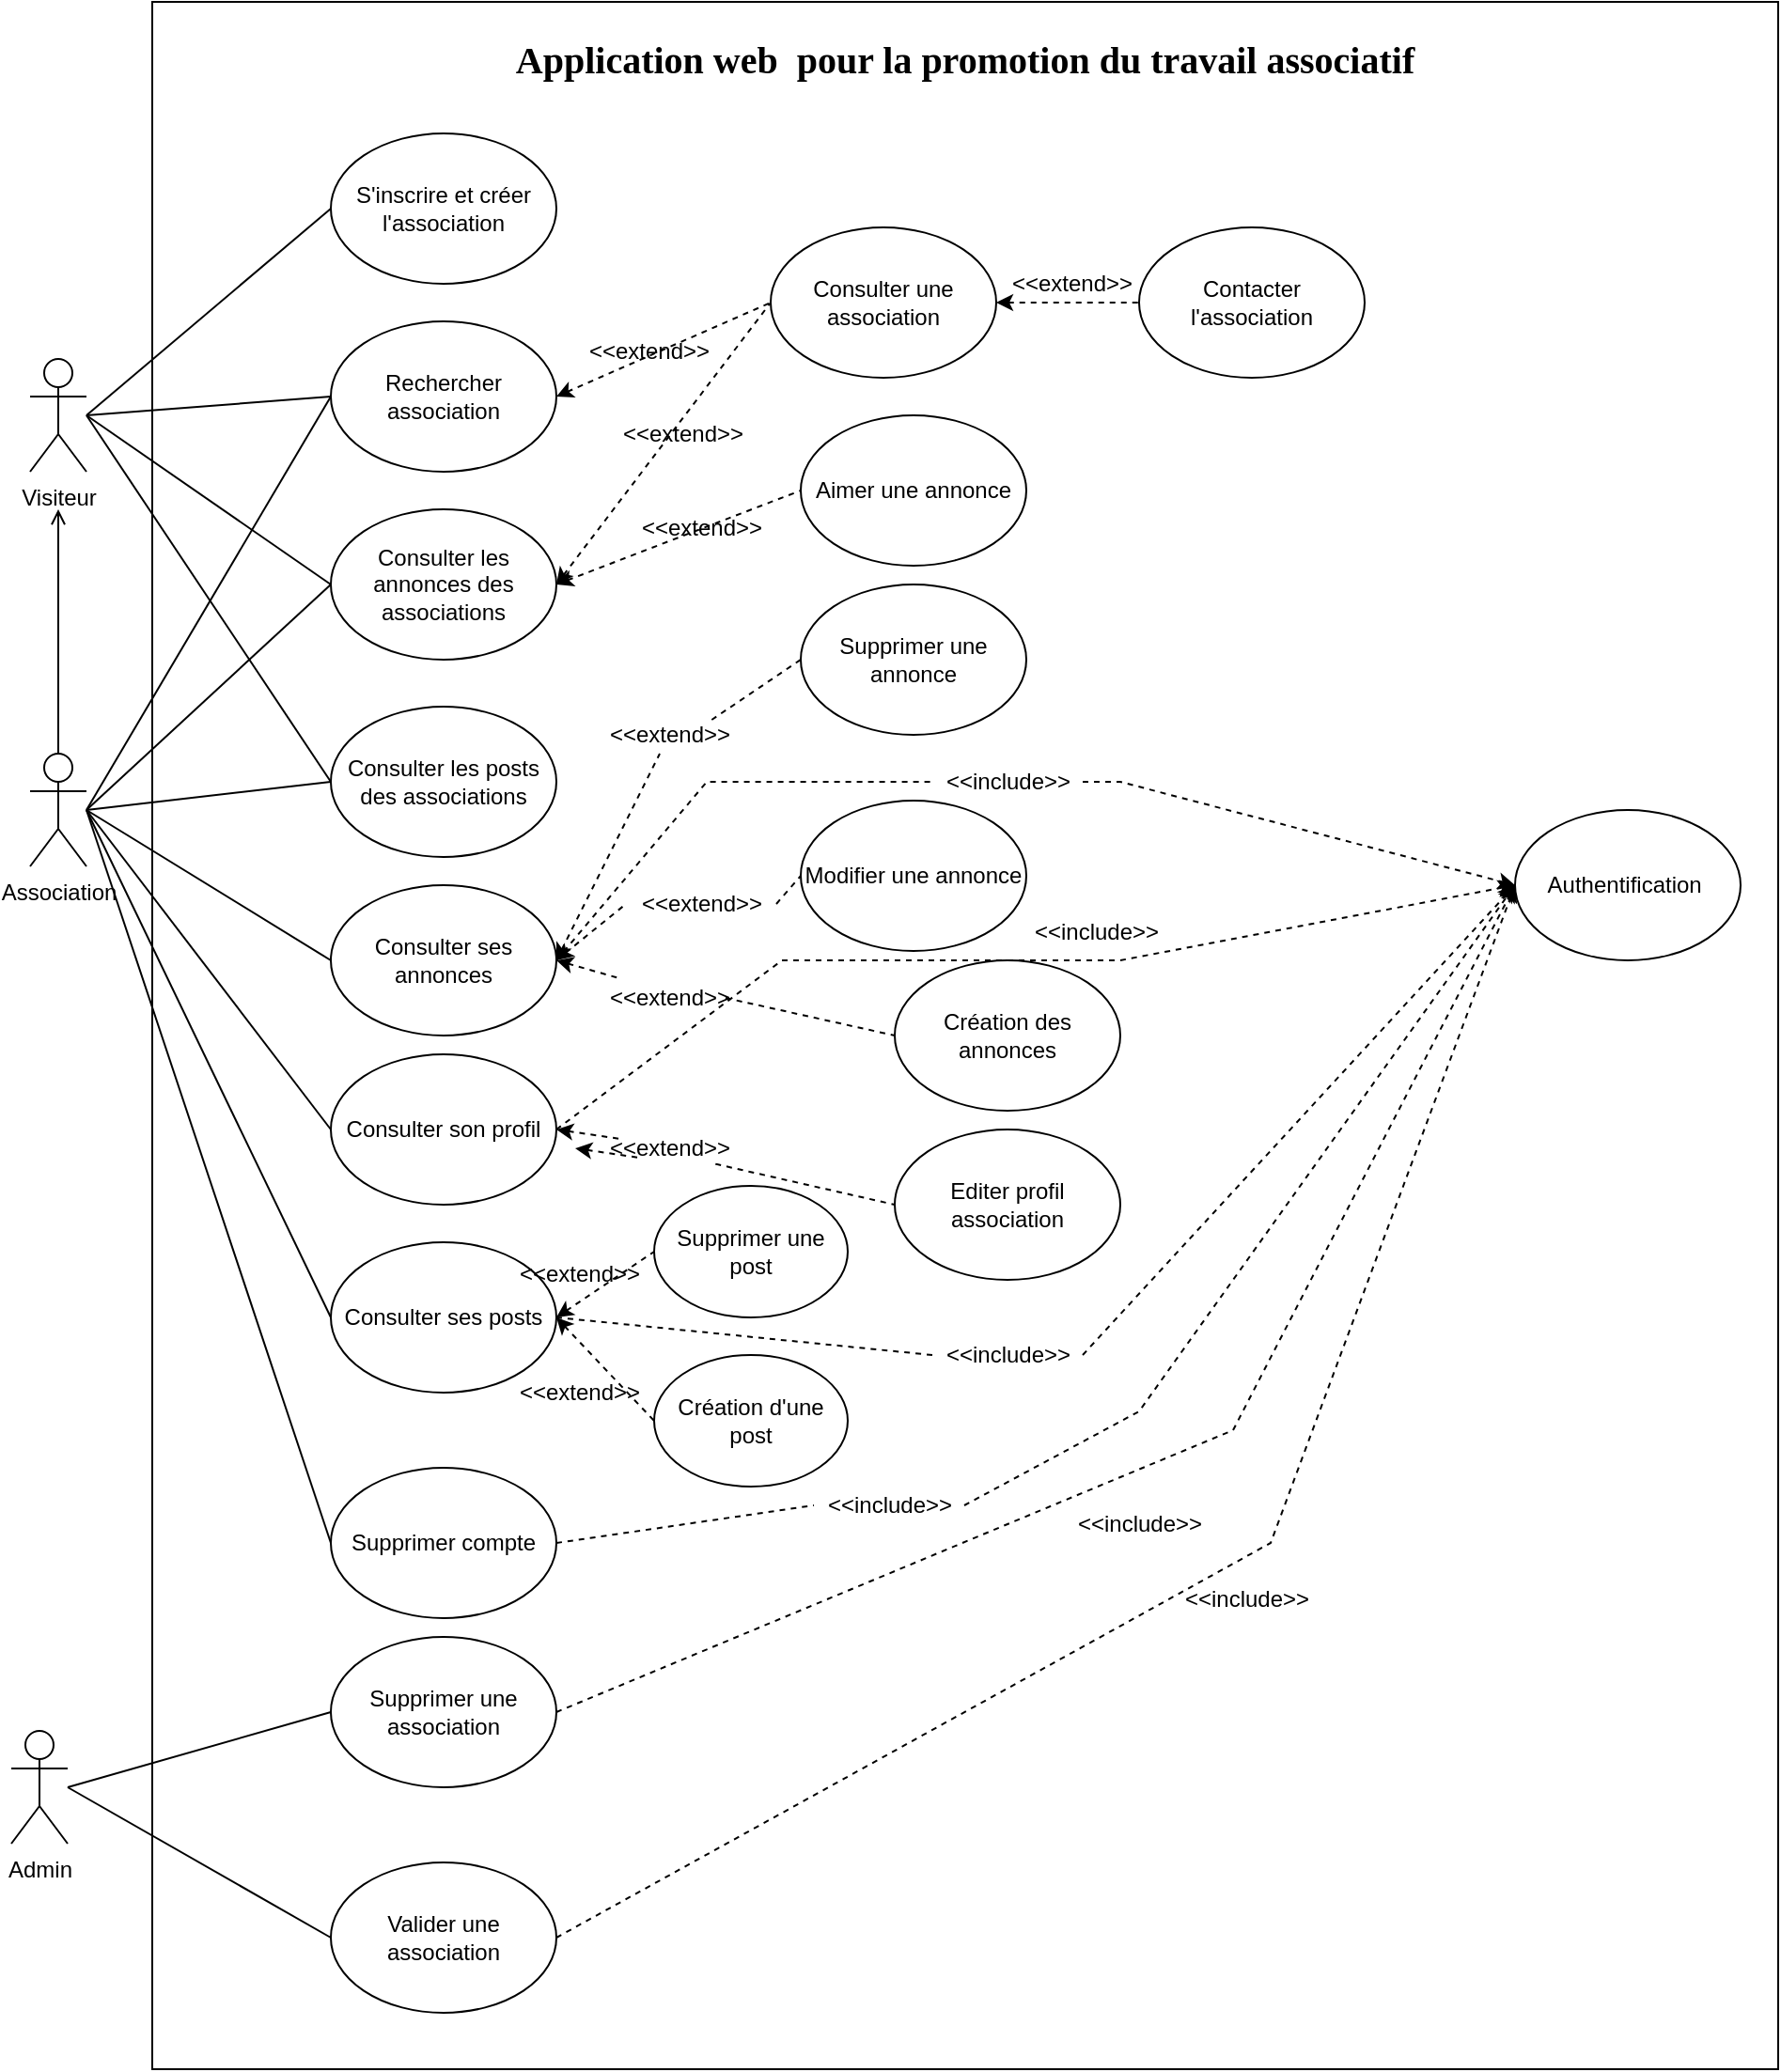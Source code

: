 <mxfile version="19.0.3" type="github">
  <diagram id="98kkUTzndiBbhaGtW08h" name="Page-1">
    <mxGraphModel dx="1955" dy="1178" grid="1" gridSize="10" guides="1" tooltips="1" connect="1" arrows="1" fold="1" page="1" pageScale="1" pageWidth="827" pageHeight="1169" math="0" shadow="0">
      <root>
        <mxCell id="0" />
        <mxCell id="1" parent="0" />
        <mxCell id="tk5sPLedH6yxBTcmL2M--130" value="" style="rounded=0;whiteSpace=wrap;html=1;fontFamily=Helvetica;fontSize=12;fontColor=default;strokeColor=default;fillColor=default;" vertex="1" parent="1">
          <mxGeometry x="165" y="210" width="865" height="1100" as="geometry" />
        </mxCell>
        <mxCell id="tk5sPLedH6yxBTcmL2M--1" value="Visiteur" style="shape=umlActor;verticalLabelPosition=bottom;verticalAlign=top;html=1;outlineConnect=0;" vertex="1" parent="1">
          <mxGeometry x="100" y="400" width="30" height="60" as="geometry" />
        </mxCell>
        <mxCell id="tk5sPLedH6yxBTcmL2M--107" style="edgeStyle=orthogonalEdgeStyle;rounded=0;orthogonalLoop=1;jettySize=auto;html=1;entryX=0.5;entryY=1.333;entryDx=0;entryDy=0;entryPerimeter=0;startArrow=none;startFill=0;endArrow=open;endFill=0;" edge="1" parent="1" source="tk5sPLedH6yxBTcmL2M--2" target="tk5sPLedH6yxBTcmL2M--1">
          <mxGeometry relative="1" as="geometry" />
        </mxCell>
        <mxCell id="tk5sPLedH6yxBTcmL2M--2" value="Association" style="shape=umlActor;verticalLabelPosition=bottom;verticalAlign=top;html=1;outlineConnect=0;" vertex="1" parent="1">
          <mxGeometry x="100" y="610" width="30" height="60" as="geometry" />
        </mxCell>
        <mxCell id="tk5sPLedH6yxBTcmL2M--3" value="Admin" style="shape=umlActor;verticalLabelPosition=bottom;verticalAlign=top;html=1;outlineConnect=0;" vertex="1" parent="1">
          <mxGeometry x="90" y="1130" width="30" height="60" as="geometry" />
        </mxCell>
        <mxCell id="tk5sPLedH6yxBTcmL2M--4" value="S&#39;inscrire et créer l&#39;association" style="ellipse;whiteSpace=wrap;html=1;" vertex="1" parent="1">
          <mxGeometry x="260" y="280" width="120" height="80" as="geometry" />
        </mxCell>
        <mxCell id="tk5sPLedH6yxBTcmL2M--6" value="Consulter les annonces des associations" style="ellipse;whiteSpace=wrap;html=1;" vertex="1" parent="1">
          <mxGeometry x="260" y="480" width="120" height="80" as="geometry" />
        </mxCell>
        <mxCell id="tk5sPLedH6yxBTcmL2M--8" value="Consulter ses annonces" style="ellipse;whiteSpace=wrap;html=1;" vertex="1" parent="1">
          <mxGeometry x="260" y="680" width="120" height="80" as="geometry" />
        </mxCell>
        <mxCell id="tk5sPLedH6yxBTcmL2M--9" value="Consulter son profil" style="ellipse;whiteSpace=wrap;html=1;" vertex="1" parent="1">
          <mxGeometry x="260" y="770" width="120" height="80" as="geometry" />
        </mxCell>
        <mxCell id="tk5sPLedH6yxBTcmL2M--16" value="Rechercher association" style="ellipse;whiteSpace=wrap;html=1;" vertex="1" parent="1">
          <mxGeometry x="260" y="380" width="120" height="80" as="geometry" />
        </mxCell>
        <mxCell id="tk5sPLedH6yxBTcmL2M--19" value="" style="endArrow=none;html=1;rounded=0;entryX=0;entryY=0.5;entryDx=0;entryDy=0;" edge="1" parent="1" target="tk5sPLedH6yxBTcmL2M--6">
          <mxGeometry width="50" height="50" relative="1" as="geometry">
            <mxPoint x="130" y="640" as="sourcePoint" />
            <mxPoint x="210" y="550" as="targetPoint" />
          </mxGeometry>
        </mxCell>
        <mxCell id="tk5sPLedH6yxBTcmL2M--20" value="" style="endArrow=none;html=1;rounded=0;entryX=0;entryY=0.5;entryDx=0;entryDy=0;" edge="1" parent="1" target="tk5sPLedH6yxBTcmL2M--8">
          <mxGeometry width="50" height="50" relative="1" as="geometry">
            <mxPoint x="130" y="640" as="sourcePoint" />
            <mxPoint x="270" y="530" as="targetPoint" />
          </mxGeometry>
        </mxCell>
        <mxCell id="tk5sPLedH6yxBTcmL2M--21" value="" style="endArrow=none;html=1;rounded=0;entryX=0;entryY=0.5;entryDx=0;entryDy=0;" edge="1" parent="1" target="tk5sPLedH6yxBTcmL2M--9">
          <mxGeometry width="50" height="50" relative="1" as="geometry">
            <mxPoint x="130" y="640" as="sourcePoint" />
            <mxPoint x="280" y="540" as="targetPoint" />
          </mxGeometry>
        </mxCell>
        <mxCell id="tk5sPLedH6yxBTcmL2M--23" value="" style="endArrow=none;html=1;rounded=0;entryX=0;entryY=0.5;entryDx=0;entryDy=0;" edge="1" parent="1" target="tk5sPLedH6yxBTcmL2M--16">
          <mxGeometry width="50" height="50" relative="1" as="geometry">
            <mxPoint x="130" y="430" as="sourcePoint" />
            <mxPoint x="250" y="290" as="targetPoint" />
          </mxGeometry>
        </mxCell>
        <mxCell id="tk5sPLedH6yxBTcmL2M--24" value="" style="endArrow=none;html=1;rounded=0;entryX=0;entryY=0.5;entryDx=0;entryDy=0;" edge="1" parent="1" target="tk5sPLedH6yxBTcmL2M--4">
          <mxGeometry width="50" height="50" relative="1" as="geometry">
            <mxPoint x="130" y="430" as="sourcePoint" />
            <mxPoint x="220" y="440" as="targetPoint" />
          </mxGeometry>
        </mxCell>
        <mxCell id="tk5sPLedH6yxBTcmL2M--27" value="" style="endArrow=none;html=1;rounded=0;entryX=0;entryY=0.5;entryDx=0;entryDy=0;" edge="1" parent="1" target="tk5sPLedH6yxBTcmL2M--6">
          <mxGeometry width="50" height="50" relative="1" as="geometry">
            <mxPoint x="130" y="430" as="sourcePoint" />
            <mxPoint x="270" y="300" as="targetPoint" />
          </mxGeometry>
        </mxCell>
        <mxCell id="tk5sPLedH6yxBTcmL2M--28" value="&lt;div&gt;Editer profil association&lt;/div&gt;" style="ellipse;whiteSpace=wrap;html=1;" vertex="1" parent="1">
          <mxGeometry x="560" y="810" width="120" height="80" as="geometry" />
        </mxCell>
        <mxCell id="tk5sPLedH6yxBTcmL2M--29" value="" style="endArrow=none;dashed=1;html=1;rounded=0;entryX=0;entryY=0.5;entryDx=0;entryDy=0;exitX=0.808;exitY=0.917;exitDx=0;exitDy=0;startArrow=none;startFill=1;exitPerimeter=0;" edge="1" parent="1" source="tk5sPLedH6yxBTcmL2M--37" target="tk5sPLedH6yxBTcmL2M--28">
          <mxGeometry width="50" height="50" relative="1" as="geometry">
            <mxPoint x="360" y="670" as="sourcePoint" />
            <mxPoint x="410" y="620" as="targetPoint" />
          </mxGeometry>
        </mxCell>
        <mxCell id="tk5sPLedH6yxBTcmL2M--30" value="Création des annonces" style="ellipse;whiteSpace=wrap;html=1;" vertex="1" parent="1">
          <mxGeometry x="560" y="720" width="120" height="80" as="geometry" />
        </mxCell>
        <mxCell id="tk5sPLedH6yxBTcmL2M--33" value="" style="endArrow=none;dashed=1;html=1;rounded=0;entryX=0;entryY=0.5;entryDx=0;entryDy=0;startArrow=none;startFill=1;" edge="1" parent="1" target="tk5sPLedH6yxBTcmL2M--30">
          <mxGeometry width="50" height="50" relative="1" as="geometry">
            <mxPoint x="470" y="740" as="sourcePoint" />
            <mxPoint x="414" y="620" as="targetPoint" />
          </mxGeometry>
        </mxCell>
        <mxCell id="tk5sPLedH6yxBTcmL2M--40" value="Modifier une annonce" style="ellipse;whiteSpace=wrap;html=1;" vertex="1" parent="1">
          <mxGeometry x="510" y="635" width="120" height="80" as="geometry" />
        </mxCell>
        <mxCell id="tk5sPLedH6yxBTcmL2M--41" value="" style="endArrow=none;dashed=1;html=1;rounded=0;entryX=0;entryY=0.5;entryDx=0;entryDy=0;exitX=1;exitY=0.5;exitDx=0;exitDy=0;startArrow=none;startFill=1;" edge="1" parent="1" target="tk5sPLedH6yxBTcmL2M--40" source="tk5sPLedH6yxBTcmL2M--42">
          <mxGeometry width="50" height="50" relative="1" as="geometry">
            <mxPoint x="380" y="590" as="sourcePoint" />
            <mxPoint x="414" y="535" as="targetPoint" />
          </mxGeometry>
        </mxCell>
        <mxCell id="tk5sPLedH6yxBTcmL2M--43" value="Supprimer une annonce" style="ellipse;whiteSpace=wrap;html=1;" vertex="1" parent="1">
          <mxGeometry x="510" y="520" width="120" height="80" as="geometry" />
        </mxCell>
        <mxCell id="tk5sPLedH6yxBTcmL2M--44" value="" style="endArrow=none;dashed=1;html=1;rounded=0;entryX=0;entryY=0.5;entryDx=0;entryDy=0;exitX=0.783;exitY=0.1;exitDx=0;exitDy=0;startArrow=none;startFill=1;exitPerimeter=0;" edge="1" parent="1" target="tk5sPLedH6yxBTcmL2M--43" source="tk5sPLedH6yxBTcmL2M--45">
          <mxGeometry width="50" height="50" relative="1" as="geometry">
            <mxPoint x="390" y="545" as="sourcePoint" />
            <mxPoint x="424" y="490" as="targetPoint" />
          </mxGeometry>
        </mxCell>
        <mxCell id="tk5sPLedH6yxBTcmL2M--45" value="&amp;lt;&amp;lt;extend&amp;gt;&amp;gt;" style="text;html=1;align=center;verticalAlign=middle;resizable=0;points=[];autosize=1;strokeColor=none;fillColor=none;" vertex="1" parent="1">
          <mxGeometry x="400" y="590" width="80" height="20" as="geometry" />
        </mxCell>
        <mxCell id="tk5sPLedH6yxBTcmL2M--46" value="" style="endArrow=none;dashed=1;html=1;rounded=0;exitX=1;exitY=0.5;exitDx=0;exitDy=0;startArrow=classic;startFill=1;" edge="1" parent="1" source="tk5sPLedH6yxBTcmL2M--8" target="tk5sPLedH6yxBTcmL2M--45">
          <mxGeometry width="50" height="50" relative="1" as="geometry">
            <mxPoint x="380" y="625" as="sourcePoint" />
            <mxPoint x="480" y="510" as="targetPoint" />
          </mxGeometry>
        </mxCell>
        <mxCell id="tk5sPLedH6yxBTcmL2M--42" value="&amp;lt;&amp;lt;extend&amp;gt;&amp;gt;" style="text;html=1;align=center;verticalAlign=middle;resizable=0;points=[];autosize=1;strokeColor=none;fillColor=none;" vertex="1" parent="1">
          <mxGeometry x="417" y="680" width="80" height="20" as="geometry" />
        </mxCell>
        <mxCell id="tk5sPLedH6yxBTcmL2M--47" value="" style="endArrow=none;dashed=1;html=1;rounded=0;entryX=0;entryY=0.5;entryDx=0;entryDy=0;exitX=1;exitY=0.5;exitDx=0;exitDy=0;startArrow=classic;startFill=1;" edge="1" parent="1" source="tk5sPLedH6yxBTcmL2M--8" target="tk5sPLedH6yxBTcmL2M--42">
          <mxGeometry width="50" height="50" relative="1" as="geometry">
            <mxPoint x="380" y="625" as="sourcePoint" />
            <mxPoint x="480" y="610" as="targetPoint" />
          </mxGeometry>
        </mxCell>
        <mxCell id="tk5sPLedH6yxBTcmL2M--34" value="&amp;lt;&amp;lt;extend&amp;gt;&amp;gt;" style="text;html=1;align=center;verticalAlign=middle;resizable=0;points=[];autosize=1;strokeColor=none;fillColor=none;" vertex="1" parent="1">
          <mxGeometry x="400" y="730" width="80" height="20" as="geometry" />
        </mxCell>
        <mxCell id="tk5sPLedH6yxBTcmL2M--48" value="" style="endArrow=none;dashed=1;html=1;rounded=0;entryX=0.175;entryY=-0.017;entryDx=0;entryDy=0;exitX=1;exitY=0.5;exitDx=0;exitDy=0;startArrow=classic;startFill=1;entryPerimeter=0;" edge="1" parent="1" source="tk5sPLedH6yxBTcmL2M--8" target="tk5sPLedH6yxBTcmL2M--34">
          <mxGeometry width="50" height="50" relative="1" as="geometry">
            <mxPoint x="380" y="625" as="sourcePoint" />
            <mxPoint x="510" y="705" as="targetPoint" />
          </mxGeometry>
        </mxCell>
        <mxCell id="tk5sPLedH6yxBTcmL2M--37" value="&amp;lt;&amp;lt;extend&amp;gt;&amp;gt;" style="text;html=1;align=center;verticalAlign=middle;resizable=0;points=[];autosize=1;strokeColor=none;fillColor=none;" vertex="1" parent="1">
          <mxGeometry x="400" y="810" width="80" height="20" as="geometry" />
        </mxCell>
        <mxCell id="tk5sPLedH6yxBTcmL2M--49" value="" style="endArrow=none;dashed=1;html=1;rounded=0;entryX=0.175;entryY=0.25;entryDx=0;entryDy=0;exitX=1;exitY=0.5;exitDx=0;exitDy=0;startArrow=classic;startFill=1;entryPerimeter=0;" edge="1" parent="1" source="tk5sPLedH6yxBTcmL2M--9" target="tk5sPLedH6yxBTcmL2M--37">
          <mxGeometry width="50" height="50" relative="1" as="geometry">
            <mxPoint x="380" y="770" as="sourcePoint" />
            <mxPoint x="480" y="820" as="targetPoint" />
          </mxGeometry>
        </mxCell>
        <mxCell id="tk5sPLedH6yxBTcmL2M--50" value="&lt;div&gt;Consulter une association&lt;/div&gt;" style="ellipse;whiteSpace=wrap;html=1;" vertex="1" parent="1">
          <mxGeometry x="494" y="330" width="120" height="80" as="geometry" />
        </mxCell>
        <mxCell id="tk5sPLedH6yxBTcmL2M--53" value="" style="endArrow=none;dashed=1;html=1;rounded=0;exitX=1;exitY=0.5;exitDx=0;exitDy=0;startArrow=classic;startFill=1;entryX=0;entryY=0.5;entryDx=0;entryDy=0;" edge="1" parent="1" target="tk5sPLedH6yxBTcmL2M--50" source="tk5sPLedH6yxBTcmL2M--16">
          <mxGeometry width="50" height="50" relative="1" as="geometry">
            <mxPoint x="380" y="220" as="sourcePoint" />
            <mxPoint x="439.36" y="387" as="targetPoint" />
          </mxGeometry>
        </mxCell>
        <mxCell id="tk5sPLedH6yxBTcmL2M--54" value="&lt;div&gt;Contacter l&#39;association&lt;/div&gt;" style="ellipse;whiteSpace=wrap;html=1;" vertex="1" parent="1">
          <mxGeometry x="690" y="330" width="120" height="80" as="geometry" />
        </mxCell>
        <mxCell id="tk5sPLedH6yxBTcmL2M--57" value="" style="endArrow=none;dashed=1;html=1;rounded=0;entryX=0;entryY=0.5;entryDx=0;entryDy=0;exitX=1;exitY=0.5;exitDx=0;exitDy=0;startArrow=classic;startFill=1;" edge="1" parent="1" target="tk5sPLedH6yxBTcmL2M--54" source="tk5sPLedH6yxBTcmL2M--50">
          <mxGeometry width="50" height="50" relative="1" as="geometry">
            <mxPoint x="470" y="340" as="sourcePoint" />
            <mxPoint x="654" y="275" as="targetPoint" />
          </mxGeometry>
        </mxCell>
        <mxCell id="tk5sPLedH6yxBTcmL2M--58" value="&amp;lt;&amp;lt;extend&amp;gt;&amp;gt;" style="text;html=1;align=center;verticalAlign=middle;resizable=0;points=[];autosize=1;strokeColor=none;fillColor=none;" vertex="1" parent="1">
          <mxGeometry x="389" y="386" width="80" height="20" as="geometry" />
        </mxCell>
        <mxCell id="tk5sPLedH6yxBTcmL2M--59" value="&amp;lt;&amp;lt;extend&amp;gt;&amp;gt;" style="text;html=1;align=center;verticalAlign=middle;resizable=0;points=[];autosize=1;strokeColor=none;fillColor=none;" vertex="1" parent="1">
          <mxGeometry x="614" y="350" width="80" height="20" as="geometry" />
        </mxCell>
        <mxCell id="tk5sPLedH6yxBTcmL2M--61" value="" style="endArrow=none;html=1;rounded=0;entryX=0;entryY=0.5;entryDx=0;entryDy=0;" edge="1" parent="1" target="tk5sPLedH6yxBTcmL2M--16">
          <mxGeometry width="50" height="50" relative="1" as="geometry">
            <mxPoint x="130" y="640" as="sourcePoint" />
            <mxPoint x="270" y="530" as="targetPoint" />
          </mxGeometry>
        </mxCell>
        <mxCell id="tk5sPLedH6yxBTcmL2M--62" value="" style="endArrow=none;dashed=1;html=1;rounded=0;exitX=1;exitY=0.5;exitDx=0;exitDy=0;startArrow=classic;startFill=1;entryX=0;entryY=0.5;entryDx=0;entryDy=0;" edge="1" parent="1" source="tk5sPLedH6yxBTcmL2M--6" target="tk5sPLedH6yxBTcmL2M--50">
          <mxGeometry width="50" height="50" relative="1" as="geometry">
            <mxPoint x="390" y="430" as="sourcePoint" />
            <mxPoint x="504" y="380" as="targetPoint" />
          </mxGeometry>
        </mxCell>
        <mxCell id="tk5sPLedH6yxBTcmL2M--63" value="&amp;lt;&amp;lt;extend&amp;gt;&amp;gt;" style="text;html=1;align=center;verticalAlign=middle;resizable=0;points=[];autosize=1;strokeColor=none;fillColor=none;" vertex="1" parent="1">
          <mxGeometry x="407" y="430" width="80" height="20" as="geometry" />
        </mxCell>
        <mxCell id="tk5sPLedH6yxBTcmL2M--65" value="&lt;div&gt;Aimer une annonce&lt;/div&gt;" style="ellipse;whiteSpace=wrap;html=1;" vertex="1" parent="1">
          <mxGeometry x="510" y="430" width="120" height="80" as="geometry" />
        </mxCell>
        <mxCell id="tk5sPLedH6yxBTcmL2M--66" value="" style="endArrow=none;dashed=1;html=1;rounded=0;entryX=0;entryY=0.5;entryDx=0;entryDy=0;exitX=1;exitY=0.5;exitDx=0;exitDy=0;startArrow=classic;startFill=1;" edge="1" parent="1" target="tk5sPLedH6yxBTcmL2M--65" source="tk5sPLedH6yxBTcmL2M--6">
          <mxGeometry width="50" height="50" relative="1" as="geometry">
            <mxPoint x="614" y="460" as="sourcePoint" />
            <mxPoint x="654" y="365" as="targetPoint" />
          </mxGeometry>
        </mxCell>
        <mxCell id="tk5sPLedH6yxBTcmL2M--70" value="&amp;lt;&amp;lt;extend&amp;gt;&amp;gt;" style="text;html=1;align=center;verticalAlign=middle;resizable=0;points=[];autosize=1;strokeColor=none;fillColor=none;" vertex="1" parent="1">
          <mxGeometry x="417" y="480" width="80" height="20" as="geometry" />
        </mxCell>
        <mxCell id="tk5sPLedH6yxBTcmL2M--71" value="Consulter ses posts" style="ellipse;whiteSpace=wrap;html=1;" vertex="1" parent="1">
          <mxGeometry x="260" y="870" width="120" height="80" as="geometry" />
        </mxCell>
        <mxCell id="tk5sPLedH6yxBTcmL2M--73" value="" style="endArrow=none;html=1;rounded=0;entryX=0;entryY=0.5;entryDx=0;entryDy=0;" edge="1" parent="1" target="tk5sPLedH6yxBTcmL2M--71">
          <mxGeometry width="50" height="50" relative="1" as="geometry">
            <mxPoint x="130" y="640" as="sourcePoint" />
            <mxPoint x="260" y="870" as="targetPoint" />
          </mxGeometry>
        </mxCell>
        <mxCell id="tk5sPLedH6yxBTcmL2M--74" value="Authentification&amp;nbsp;" style="ellipse;whiteSpace=wrap;html=1;" vertex="1" parent="1">
          <mxGeometry x="890" y="640" width="120" height="80" as="geometry" />
        </mxCell>
        <mxCell id="tk5sPLedH6yxBTcmL2M--76" value="" style="endArrow=classic;dashed=1;html=1;rounded=0;entryX=0;entryY=0.5;entryDx=0;entryDy=0;exitX=1;exitY=0.5;exitDx=0;exitDy=0;endFill=1;startArrow=none;" edge="1" parent="1" source="tk5sPLedH6yxBTcmL2M--77" target="tk5sPLedH6yxBTcmL2M--74">
          <mxGeometry width="50" height="50" relative="1" as="geometry">
            <mxPoint x="710" y="590" as="sourcePoint" />
            <mxPoint x="760" y="540" as="targetPoint" />
            <Array as="points">
              <mxPoint x="680" y="625" />
            </Array>
          </mxGeometry>
        </mxCell>
        <mxCell id="tk5sPLedH6yxBTcmL2M--78" value="" style="endArrow=classic;dashed=1;html=1;rounded=0;entryX=0;entryY=0.5;entryDx=0;entryDy=0;exitX=1;exitY=0.5;exitDx=0;exitDy=0;endFill=1;" edge="1" parent="1" source="tk5sPLedH6yxBTcmL2M--9" target="tk5sPLedH6yxBTcmL2M--74">
          <mxGeometry width="50" height="50" relative="1" as="geometry">
            <mxPoint x="390" y="635" as="sourcePoint" />
            <mxPoint x="850" y="700" as="targetPoint" />
            <Array as="points">
              <mxPoint x="500" y="720" />
              <mxPoint x="680" y="720" />
            </Array>
          </mxGeometry>
        </mxCell>
        <mxCell id="tk5sPLedH6yxBTcmL2M--79" value="&amp;lt;&amp;lt;include&amp;gt;&amp;gt;" style="text;html=1;align=center;verticalAlign=middle;resizable=0;points=[];autosize=1;strokeColor=none;fillColor=none;" vertex="1" parent="1">
          <mxGeometry x="627" y="695" width="80" height="20" as="geometry" />
        </mxCell>
        <mxCell id="tk5sPLedH6yxBTcmL2M--81" value="" style="endArrow=classic;dashed=1;html=1;rounded=0;entryX=0;entryY=0.5;entryDx=0;entryDy=0;exitX=1;exitY=0.5;exitDx=0;exitDy=0;endFill=1;startArrow=none;" edge="1" parent="1" source="tk5sPLedH6yxBTcmL2M--82" target="tk5sPLedH6yxBTcmL2M--74">
          <mxGeometry width="50" height="50" relative="1" as="geometry">
            <mxPoint x="430" y="940" as="sourcePoint" />
            <mxPoint x="890" y="1005" as="targetPoint" />
            <Array as="points" />
          </mxGeometry>
        </mxCell>
        <mxCell id="tk5sPLedH6yxBTcmL2M--82" value="&amp;lt;&amp;lt;include&amp;gt;&amp;gt;" style="text;html=1;align=center;verticalAlign=middle;resizable=0;points=[];autosize=1;strokeColor=none;fillColor=none;" vertex="1" parent="1">
          <mxGeometry x="580" y="920" width="80" height="20" as="geometry" />
        </mxCell>
        <mxCell id="tk5sPLedH6yxBTcmL2M--85" value="" style="endArrow=none;dashed=1;html=1;rounded=0;entryX=0;entryY=0.5;entryDx=0;entryDy=0;exitX=1;exitY=0.5;exitDx=0;exitDy=0;endFill=1;" edge="1" parent="1" source="tk5sPLedH6yxBTcmL2M--71" target="tk5sPLedH6yxBTcmL2M--82">
          <mxGeometry width="50" height="50" relative="1" as="geometry">
            <mxPoint x="380" y="940" as="sourcePoint" />
            <mxPoint x="840" y="690" as="targetPoint" />
            <Array as="points" />
          </mxGeometry>
        </mxCell>
        <mxCell id="tk5sPLedH6yxBTcmL2M--77" value="&amp;lt;&amp;lt;include&amp;gt;&amp;gt;" style="text;html=1;align=center;verticalAlign=middle;resizable=0;points=[];autosize=1;strokeColor=none;fillColor=none;" vertex="1" parent="1">
          <mxGeometry x="580" y="615" width="80" height="20" as="geometry" />
        </mxCell>
        <mxCell id="tk5sPLedH6yxBTcmL2M--88" value="" style="endArrow=none;dashed=1;html=1;rounded=0;entryX=0;entryY=0.5;entryDx=0;entryDy=0;exitX=1;exitY=0.5;exitDx=0;exitDy=0;endFill=1;" edge="1" parent="1" source="tk5sPLedH6yxBTcmL2M--8" target="tk5sPLedH6yxBTcmL2M--77">
          <mxGeometry width="50" height="50" relative="1" as="geometry">
            <mxPoint x="380" y="625" as="sourcePoint" />
            <mxPoint x="840" y="690" as="targetPoint" />
            <Array as="points">
              <mxPoint x="460" y="625" />
            </Array>
          </mxGeometry>
        </mxCell>
        <mxCell id="tk5sPLedH6yxBTcmL2M--89" value="Supprimer une association" style="ellipse;whiteSpace=wrap;html=1;" vertex="1" parent="1">
          <mxGeometry x="260" y="1080" width="120" height="80" as="geometry" />
        </mxCell>
        <mxCell id="tk5sPLedH6yxBTcmL2M--90" value="Valider une association" style="ellipse;whiteSpace=wrap;html=1;" vertex="1" parent="1">
          <mxGeometry x="260" y="1200" width="120" height="80" as="geometry" />
        </mxCell>
        <mxCell id="tk5sPLedH6yxBTcmL2M--91" value="" style="endArrow=none;html=1;rounded=0;entryX=0;entryY=0.5;entryDx=0;entryDy=0;" edge="1" parent="1" target="tk5sPLedH6yxBTcmL2M--89">
          <mxGeometry width="50" height="50" relative="1" as="geometry">
            <mxPoint x="120" y="1160" as="sourcePoint" />
            <mxPoint x="270" y="1210" as="targetPoint" />
          </mxGeometry>
        </mxCell>
        <mxCell id="tk5sPLedH6yxBTcmL2M--93" value="" style="endArrow=none;html=1;rounded=0;entryX=0;entryY=0.5;entryDx=0;entryDy=0;" edge="1" parent="1" target="tk5sPLedH6yxBTcmL2M--90">
          <mxGeometry width="50" height="50" relative="1" as="geometry">
            <mxPoint x="120" y="1160" as="sourcePoint" />
            <mxPoint x="270" y="1130" as="targetPoint" />
          </mxGeometry>
        </mxCell>
        <mxCell id="tk5sPLedH6yxBTcmL2M--94" value="" style="endArrow=classic;dashed=1;html=1;rounded=0;entryX=0;entryY=0.5;entryDx=0;entryDy=0;exitX=1;exitY=0.5;exitDx=0;exitDy=0;endFill=1;startArrow=none;" edge="1" parent="1" source="tk5sPLedH6yxBTcmL2M--89" target="tk5sPLedH6yxBTcmL2M--74">
          <mxGeometry width="50" height="50" relative="1" as="geometry">
            <mxPoint x="670" y="950" as="sourcePoint" />
            <mxPoint x="850" y="700" as="targetPoint" />
            <Array as="points">
              <mxPoint x="740" y="970" />
            </Array>
          </mxGeometry>
        </mxCell>
        <mxCell id="tk5sPLedH6yxBTcmL2M--95" value="" style="endArrow=classic;dashed=1;html=1;rounded=0;exitX=1;exitY=0.5;exitDx=0;exitDy=0;endFill=1;startArrow=none;entryX=0;entryY=0.5;entryDx=0;entryDy=0;" edge="1" parent="1" source="tk5sPLedH6yxBTcmL2M--90" target="tk5sPLedH6yxBTcmL2M--74">
          <mxGeometry width="50" height="50" relative="1" as="geometry">
            <mxPoint x="390" y="1130" as="sourcePoint" />
            <mxPoint x="930" y="770" as="targetPoint" />
            <Array as="points">
              <mxPoint x="760" y="1030" />
            </Array>
          </mxGeometry>
        </mxCell>
        <mxCell id="tk5sPLedH6yxBTcmL2M--100" value="&amp;lt;&amp;lt;include&amp;gt;&amp;gt;" style="text;html=1;align=center;verticalAlign=middle;resizable=0;points=[];autosize=1;strokeColor=none;fillColor=none;" vertex="1" parent="1">
          <mxGeometry x="707" y="1050" width="80" height="20" as="geometry" />
        </mxCell>
        <mxCell id="tk5sPLedH6yxBTcmL2M--104" value="Consulter les posts des associations" style="ellipse;whiteSpace=wrap;html=1;" vertex="1" parent="1">
          <mxGeometry x="260" y="585" width="120" height="80" as="geometry" />
        </mxCell>
        <mxCell id="tk5sPLedH6yxBTcmL2M--105" value="" style="endArrow=none;html=1;rounded=0;entryX=0;entryY=0.5;entryDx=0;entryDy=0;" edge="1" parent="1" target="tk5sPLedH6yxBTcmL2M--104">
          <mxGeometry width="50" height="50" relative="1" as="geometry">
            <mxPoint x="130" y="640" as="sourcePoint" />
            <mxPoint x="270" y="530" as="targetPoint" />
          </mxGeometry>
        </mxCell>
        <mxCell id="tk5sPLedH6yxBTcmL2M--106" value="" style="endArrow=none;html=1;rounded=0;entryX=0;entryY=0.5;entryDx=0;entryDy=0;" edge="1" parent="1" target="tk5sPLedH6yxBTcmL2M--104">
          <mxGeometry width="50" height="50" relative="1" as="geometry">
            <mxPoint x="130" y="430" as="sourcePoint" />
            <mxPoint x="270" y="635" as="targetPoint" />
          </mxGeometry>
        </mxCell>
        <mxCell id="tk5sPLedH6yxBTcmL2M--108" value="Supprimer compte" style="ellipse;whiteSpace=wrap;html=1;" vertex="1" parent="1">
          <mxGeometry x="260" y="990" width="120" height="80" as="geometry" />
        </mxCell>
        <mxCell id="tk5sPLedH6yxBTcmL2M--109" value="" style="endArrow=none;html=1;rounded=0;entryX=0;entryY=0.5;entryDx=0;entryDy=0;" edge="1" parent="1" target="tk5sPLedH6yxBTcmL2M--108">
          <mxGeometry width="50" height="50" relative="1" as="geometry">
            <mxPoint x="130" y="640" as="sourcePoint" />
            <mxPoint x="270" y="950" as="targetPoint" />
          </mxGeometry>
        </mxCell>
        <mxCell id="tk5sPLedH6yxBTcmL2M--110" value="" style="endArrow=classic;dashed=1;html=1;rounded=0;exitX=1;exitY=0.5;exitDx=0;exitDy=0;endFill=1;startArrow=none;entryX=0;entryY=0.5;entryDx=0;entryDy=0;" edge="1" parent="1" source="tk5sPLedH6yxBTcmL2M--96" target="tk5sPLedH6yxBTcmL2M--74">
          <mxGeometry width="50" height="50" relative="1" as="geometry">
            <mxPoint x="670" y="950" as="sourcePoint" />
            <mxPoint x="890" y="690" as="targetPoint" />
            <Array as="points">
              <mxPoint x="690" y="960" />
            </Array>
          </mxGeometry>
        </mxCell>
        <mxCell id="tk5sPLedH6yxBTcmL2M--113" value="&amp;lt;&amp;lt;include&amp;gt;&amp;gt;" style="text;html=1;align=center;verticalAlign=middle;resizable=0;points=[];autosize=1;strokeColor=none;fillColor=none;" vertex="1" parent="1">
          <mxGeometry x="650" y="1010" width="80" height="20" as="geometry" />
        </mxCell>
        <mxCell id="tk5sPLedH6yxBTcmL2M--96" value="&amp;lt;&amp;lt;include&amp;gt;&amp;gt;" style="text;html=1;align=center;verticalAlign=middle;resizable=0;points=[];autosize=1;strokeColor=none;fillColor=none;" vertex="1" parent="1">
          <mxGeometry x="517" y="1000" width="80" height="20" as="geometry" />
        </mxCell>
        <mxCell id="tk5sPLedH6yxBTcmL2M--114" value="" style="endArrow=none;dashed=1;html=1;rounded=0;exitX=1;exitY=0.5;exitDx=0;exitDy=0;endFill=1;startArrow=none;entryX=0;entryY=0.5;entryDx=0;entryDy=0;" edge="1" parent="1" source="tk5sPLedH6yxBTcmL2M--108" target="tk5sPLedH6yxBTcmL2M--96">
          <mxGeometry width="50" height="50" relative="1" as="geometry">
            <mxPoint x="380" y="1030" as="sourcePoint" />
            <mxPoint x="890" y="680" as="targetPoint" />
            <Array as="points" />
          </mxGeometry>
        </mxCell>
        <mxCell id="tk5sPLedH6yxBTcmL2M--115" value="Création d&#39;une post" style="ellipse;whiteSpace=wrap;html=1;" vertex="1" parent="1">
          <mxGeometry x="432" y="930" width="103" height="70" as="geometry" />
        </mxCell>
        <mxCell id="tk5sPLedH6yxBTcmL2M--116" value="" style="endArrow=none;dashed=1;html=1;rounded=0;entryX=0.175;entryY=0.25;entryDx=0;entryDy=0;exitX=1;exitY=0.5;exitDx=0;exitDy=0;startArrow=classic;startFill=1;entryPerimeter=0;" edge="1" parent="1">
          <mxGeometry width="50" height="50" relative="1" as="geometry">
            <mxPoint x="390" y="820" as="sourcePoint" />
            <mxPoint x="424" y="825" as="targetPoint" />
          </mxGeometry>
        </mxCell>
        <mxCell id="tk5sPLedH6yxBTcmL2M--117" value="" style="endArrow=none;dashed=1;html=1;rounded=0;entryX=0;entryY=0.5;entryDx=0;entryDy=0;exitX=1;exitY=0.5;exitDx=0;exitDy=0;startArrow=classic;startFill=1;" edge="1" parent="1" source="tk5sPLedH6yxBTcmL2M--71" target="tk5sPLedH6yxBTcmL2M--115">
          <mxGeometry width="50" height="50" relative="1" as="geometry">
            <mxPoint x="400" y="830" as="sourcePoint" />
            <mxPoint x="434" y="835" as="targetPoint" />
          </mxGeometry>
        </mxCell>
        <mxCell id="tk5sPLedH6yxBTcmL2M--118" value="&amp;lt;&amp;lt;extend&amp;gt;&amp;gt;" style="text;html=1;align=center;verticalAlign=middle;resizable=0;points=[];autosize=1;strokeColor=none;fillColor=none;" vertex="1" parent="1">
          <mxGeometry x="352" y="940" width="80" height="20" as="geometry" />
        </mxCell>
        <mxCell id="tk5sPLedH6yxBTcmL2M--121" value="Supprimer une post" style="ellipse;whiteSpace=wrap;html=1;" vertex="1" parent="1">
          <mxGeometry x="432" y="840" width="103" height="70" as="geometry" />
        </mxCell>
        <mxCell id="tk5sPLedH6yxBTcmL2M--122" value="" style="endArrow=none;dashed=1;html=1;rounded=0;entryX=0;entryY=0.5;entryDx=0;entryDy=0;exitX=1;exitY=0.5;exitDx=0;exitDy=0;startArrow=classic;startFill=1;" edge="1" parent="1" source="tk5sPLedH6yxBTcmL2M--71" target="tk5sPLedH6yxBTcmL2M--121">
          <mxGeometry width="50" height="50" relative="1" as="geometry">
            <mxPoint x="390" y="920" as="sourcePoint" />
            <mxPoint x="398.5" y="975" as="targetPoint" />
          </mxGeometry>
        </mxCell>
        <mxCell id="tk5sPLedH6yxBTcmL2M--123" value="&amp;lt;&amp;lt;extend&amp;gt;&amp;gt;" style="text;html=1;align=center;verticalAlign=middle;resizable=0;points=[];autosize=1;strokeColor=none;fillColor=none;" vertex="1" parent="1">
          <mxGeometry x="352" y="877" width="80" height="20" as="geometry" />
        </mxCell>
        <mxCell id="tk5sPLedH6yxBTcmL2M--131" value="&lt;span style=&quot;box-sizing: content-box; -webkit-font-smoothing: antialiased; font-weight: bolder; font-size: 20px;&quot;&gt;&lt;font face=&quot;Verdana&quot;&gt;Application web&amp;nbsp; pour la promotion du travail associatif&lt;/font&gt;&lt;/span&gt;" style="text;html=1;align=center;verticalAlign=middle;resizable=0;points=[];autosize=1;strokeColor=none;fillColor=none;fontSize=12;fontFamily=Helvetica;fontColor=default;" vertex="1" parent="1">
          <mxGeometry x="277" y="230" width="640" height="20" as="geometry" />
        </mxCell>
      </root>
    </mxGraphModel>
  </diagram>
</mxfile>
